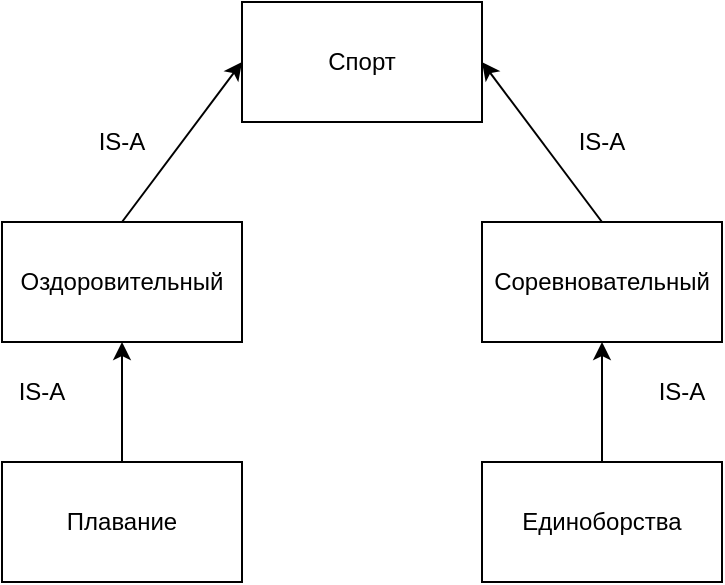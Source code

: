 <mxfile version="14.7.1" type="github">
  <diagram id="43u06cB9DelfAKAy9JTu" name="Page-1">
    <mxGraphModel dx="1422" dy="801" grid="1" gridSize="10" guides="1" tooltips="1" connect="1" arrows="1" fold="1" page="1" pageScale="1" pageWidth="827" pageHeight="1169" math="0" shadow="0">
      <root>
        <mxCell id="0" />
        <mxCell id="1" parent="0" />
        <mxCell id="8ccmRZ6xF6e9KR0BLwK2-1" value="Спорт" style="rounded=0;whiteSpace=wrap;html=1;" vertex="1" parent="1">
          <mxGeometry x="350" y="380" width="120" height="60" as="geometry" />
        </mxCell>
        <mxCell id="8ccmRZ6xF6e9KR0BLwK2-2" value="&lt;span&gt;Оздоровительный&lt;/span&gt;" style="rounded=0;whiteSpace=wrap;html=1;" vertex="1" parent="1">
          <mxGeometry x="230" y="490" width="120" height="60" as="geometry" />
        </mxCell>
        <mxCell id="8ccmRZ6xF6e9KR0BLwK2-3" value="&lt;span&gt;Соревновательный&lt;/span&gt;" style="rounded=0;whiteSpace=wrap;html=1;" vertex="1" parent="1">
          <mxGeometry x="470" y="490" width="120" height="60" as="geometry" />
        </mxCell>
        <mxCell id="8ccmRZ6xF6e9KR0BLwK2-4" value="&lt;span&gt;Плавание&lt;/span&gt;" style="rounded=0;whiteSpace=wrap;html=1;" vertex="1" parent="1">
          <mxGeometry x="230" y="610" width="120" height="60" as="geometry" />
        </mxCell>
        <mxCell id="8ccmRZ6xF6e9KR0BLwK2-5" value="&lt;span&gt;Единоборства&lt;/span&gt;" style="rounded=0;whiteSpace=wrap;html=1;" vertex="1" parent="1">
          <mxGeometry x="470" y="610" width="120" height="60" as="geometry" />
        </mxCell>
        <mxCell id="8ccmRZ6xF6e9KR0BLwK2-8" value="" style="endArrow=classic;html=1;entryX=0;entryY=0.5;entryDx=0;entryDy=0;exitX=0.5;exitY=0;exitDx=0;exitDy=0;" edge="1" parent="1" source="8ccmRZ6xF6e9KR0BLwK2-2" target="8ccmRZ6xF6e9KR0BLwK2-1">
          <mxGeometry width="50" height="50" relative="1" as="geometry">
            <mxPoint x="250" y="470" as="sourcePoint" />
            <mxPoint x="300" y="420" as="targetPoint" />
          </mxGeometry>
        </mxCell>
        <mxCell id="8ccmRZ6xF6e9KR0BLwK2-9" value="" style="endArrow=classic;html=1;entryX=1;entryY=0.5;entryDx=0;entryDy=0;exitX=0.5;exitY=0;exitDx=0;exitDy=0;" edge="1" parent="1" source="8ccmRZ6xF6e9KR0BLwK2-3" target="8ccmRZ6xF6e9KR0BLwK2-1">
          <mxGeometry width="50" height="50" relative="1" as="geometry">
            <mxPoint x="140" y="440" as="sourcePoint" />
            <mxPoint x="190" y="390" as="targetPoint" />
          </mxGeometry>
        </mxCell>
        <mxCell id="8ccmRZ6xF6e9KR0BLwK2-10" value="" style="endArrow=classic;html=1;entryX=0.5;entryY=1;entryDx=0;entryDy=0;exitX=0.5;exitY=0;exitDx=0;exitDy=0;" edge="1" parent="1" source="8ccmRZ6xF6e9KR0BLwK2-4" target="8ccmRZ6xF6e9KR0BLwK2-2">
          <mxGeometry width="50" height="50" relative="1" as="geometry">
            <mxPoint x="100" y="610" as="sourcePoint" />
            <mxPoint x="150" y="560" as="targetPoint" />
          </mxGeometry>
        </mxCell>
        <mxCell id="8ccmRZ6xF6e9KR0BLwK2-11" value="" style="endArrow=classic;html=1;entryX=0.5;entryY=1;entryDx=0;entryDy=0;exitX=0.5;exitY=0;exitDx=0;exitDy=0;" edge="1" parent="1" source="8ccmRZ6xF6e9KR0BLwK2-5" target="8ccmRZ6xF6e9KR0BLwK2-3">
          <mxGeometry width="50" height="50" relative="1" as="geometry">
            <mxPoint x="120" y="610" as="sourcePoint" />
            <mxPoint x="170" y="560" as="targetPoint" />
          </mxGeometry>
        </mxCell>
        <mxCell id="8ccmRZ6xF6e9KR0BLwK2-12" value="IS-A" style="text;html=1;strokeColor=none;fillColor=none;align=center;verticalAlign=middle;whiteSpace=wrap;rounded=0;" vertex="1" parent="1">
          <mxGeometry x="510" y="440" width="40" height="20" as="geometry" />
        </mxCell>
        <mxCell id="8ccmRZ6xF6e9KR0BLwK2-13" value="IS-A" style="text;html=1;strokeColor=none;fillColor=none;align=center;verticalAlign=middle;whiteSpace=wrap;rounded=0;" vertex="1" parent="1">
          <mxGeometry x="270" y="440" width="40" height="20" as="geometry" />
        </mxCell>
        <mxCell id="8ccmRZ6xF6e9KR0BLwK2-14" value="IS-A" style="text;html=1;strokeColor=none;fillColor=none;align=center;verticalAlign=middle;whiteSpace=wrap;rounded=0;" vertex="1" parent="1">
          <mxGeometry x="230" y="565" width="40" height="20" as="geometry" />
        </mxCell>
        <mxCell id="8ccmRZ6xF6e9KR0BLwK2-15" value="IS-A" style="text;html=1;strokeColor=none;fillColor=none;align=center;verticalAlign=middle;whiteSpace=wrap;rounded=0;" vertex="1" parent="1">
          <mxGeometry x="550" y="565" width="40" height="20" as="geometry" />
        </mxCell>
      </root>
    </mxGraphModel>
  </diagram>
</mxfile>
